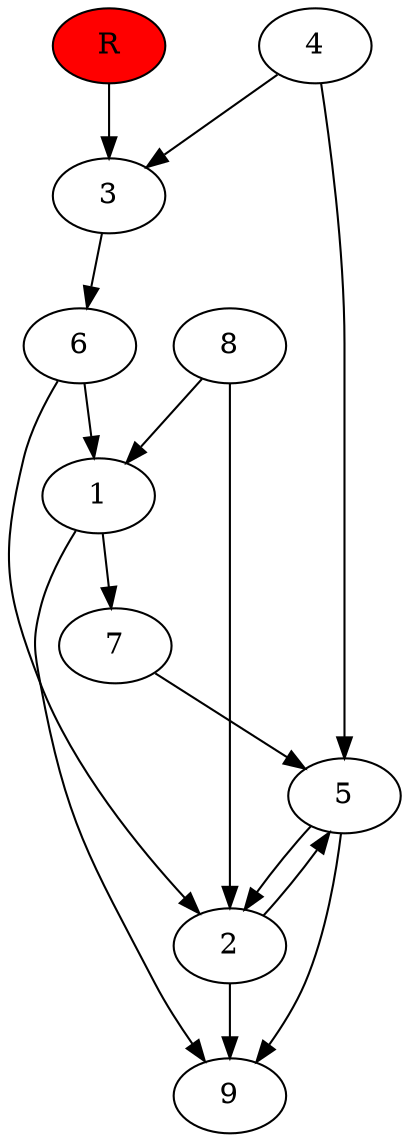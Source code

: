 digraph prb17857 {
	1
	2
	3
	4
	5
	6
	7
	8
	R [fillcolor="#ff0000" style=filled]
	1 -> 7
	1 -> 9
	2 -> 5
	2 -> 9
	3 -> 6
	4 -> 3
	4 -> 5
	5 -> 2
	5 -> 9
	6 -> 1
	6 -> 2
	7 -> 5
	8 -> 1
	8 -> 2
	R -> 3
}
